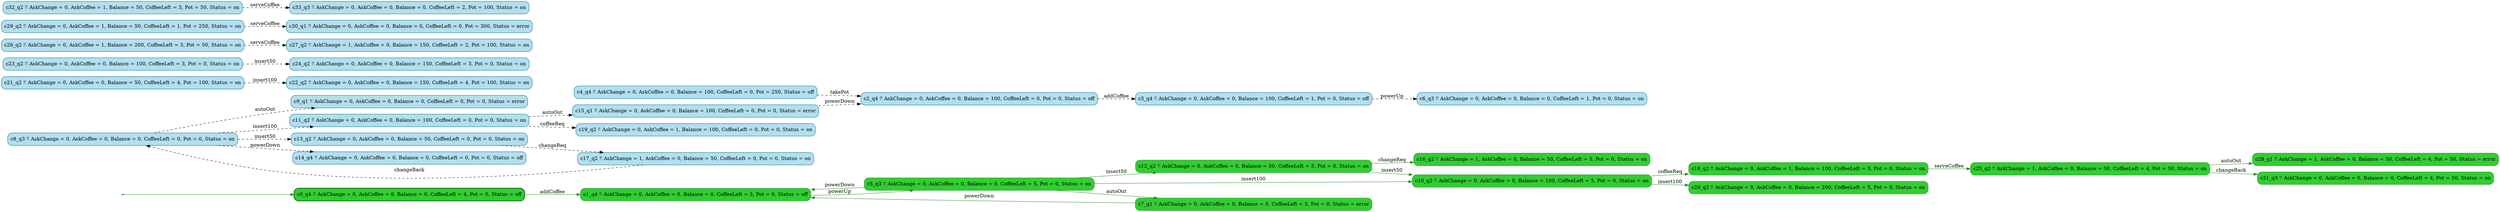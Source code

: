 digraph g {

	rankdir="LR"

	__invisible__[shape="point", color="forestgreen"]
	c0_q4[label="c0_q4 ≝ AskChange = 0, AskCoffee = 0, Balance = 0, CoffeeLeft = 4, Pot = 0, Status = off", shape="box", style="rounded, filled", color="forestgreen", fillcolor="limegreen", penwidth=3] // Initial
	c1_q4[label="c1_q4 ≝ AskChange = 0, AskCoffee = 0, Balance = 0, CoffeeLeft = 5, Pot = 0, Status = off", shape="box", style="rounded, filled", color="forestgreen", fillcolor="limegreen"]
	c5_q3[label="c5_q3 ≝ AskChange = 0, AskCoffee = 0, Balance = 0, CoffeeLeft = 5, Pot = 0, Status = on", shape="box", style="rounded, filled", color="forestgreen", fillcolor="limegreen"]
	c7_q1[label="c7_q1 ≝ AskChange = 0, AskCoffee = 0, Balance = 0, CoffeeLeft = 5, Pot = 0, Status = error", shape="box", style="rounded, filled", color="forestgreen", fillcolor="limegreen"]
	c10_q2[label="c10_q2 ≝ AskChange = 0, AskCoffee = 0, Balance = 100, CoffeeLeft = 5, Pot = 0, Status = on", shape="box", style="rounded, filled", color="forestgreen", fillcolor="limegreen"]
	c18_q2[label="c18_q2 ≝ AskChange = 0, AskCoffee = 1, Balance = 100, CoffeeLeft = 5, Pot = 0, Status = on", shape="box", style="rounded, filled", color="forestgreen", fillcolor="limegreen"]
	c25_q2[label="c25_q2 ≝ AskChange = 1, AskCoffee = 0, Balance = 50, CoffeeLeft = 4, Pot = 50, Status = on", shape="box", style="rounded, filled", color="forestgreen", fillcolor="limegreen"]
	c28_q1[label="c28_q1 ≝ AskChange = 1, AskCoffee = 0, Balance = 50, CoffeeLeft = 4, Pot = 50, Status = error", shape="box", style="rounded, filled", color="forestgreen", fillcolor="limegreen"]
	c31_q3[label="c31_q3 ≝ AskChange = 0, AskCoffee = 0, Balance = 0, CoffeeLeft = 4, Pot = 50, Status = on", shape="box", style="rounded, filled", color="forestgreen", fillcolor="limegreen"]
	c20_q2[label="c20_q2 ≝ AskChange = 0, AskCoffee = 0, Balance = 200, CoffeeLeft = 5, Pot = 0, Status = on", shape="box", style="rounded, filled", color="forestgreen", fillcolor="limegreen"]
	c12_q2[label="c12_q2 ≝ AskChange = 0, AskCoffee = 0, Balance = 50, CoffeeLeft = 5, Pot = 0, Status = on", shape="box", style="rounded, filled", color="forestgreen", fillcolor="limegreen"]
	c16_q2[label="c16_q2 ≝ AskChange = 1, AskCoffee = 0, Balance = 50, CoffeeLeft = 5, Pot = 0, Status = on", shape="box", style="rounded, filled", color="forestgreen", fillcolor="limegreen"]
	c2_q4[label="c2_q4 ≝ AskChange = 0, AskCoffee = 0, Balance = 100, CoffeeLeft = 0, Pot = 0, Status = off", shape="box", style="rounded, filled", color="deepskyblue4", fillcolor="lightblue2"]
	c3_q4[label="c3_q4 ≝ AskChange = 0, AskCoffee = 0, Balance = 100, CoffeeLeft = 1, Pot = 0, Status = off", shape="box", style="rounded, filled", color="deepskyblue4", fillcolor="lightblue2"]
	c4_q4[label="c4_q4 ≝ AskChange = 0, AskCoffee = 0, Balance = 100, CoffeeLeft = 0, Pot = 250, Status = off", shape="box", style="rounded, filled", color="deepskyblue4", fillcolor="lightblue2"]
	c6_q3[label="c6_q3 ≝ AskChange = 0, AskCoffee = 0, Balance = 0, CoffeeLeft = 1, Pot = 0, Status = on", shape="box", style="rounded, filled", color="deepskyblue4", fillcolor="lightblue2"]
	c8_q3[label="c8_q3 ≝ AskChange = 0, AskCoffee = 0, Balance = 0, CoffeeLeft = 0, Pot = 0, Status = on", shape="box", style="rounded, filled", color="deepskyblue4", fillcolor="lightblue2"]
	c9_q1[label="c9_q1 ≝ AskChange = 0, AskCoffee = 0, Balance = 0, CoffeeLeft = 0, Pot = 0, Status = error", shape="box", style="rounded, filled", color="deepskyblue4", fillcolor="lightblue2"]
	c11_q2[label="c11_q2 ≝ AskChange = 0, AskCoffee = 0, Balance = 100, CoffeeLeft = 0, Pot = 0, Status = on", shape="box", style="rounded, filled", color="deepskyblue4", fillcolor="lightblue2"]
	c13_q2[label="c13_q2 ≝ AskChange = 0, AskCoffee = 0, Balance = 50, CoffeeLeft = 0, Pot = 0, Status = on", shape="box", style="rounded, filled", color="deepskyblue4", fillcolor="lightblue2"]
	c14_q4[label="c14_q4 ≝ AskChange = 0, AskCoffee = 0, Balance = 0, CoffeeLeft = 0, Pot = 0, Status = off", shape="box", style="rounded, filled", color="deepskyblue4", fillcolor="lightblue2"]
	c15_q1[label="c15_q1 ≝ AskChange = 0, AskCoffee = 0, Balance = 100, CoffeeLeft = 0, Pot = 0, Status = error", shape="box", style="rounded, filled", color="deepskyblue4", fillcolor="lightblue2"]
	c17_q2[label="c17_q2 ≝ AskChange = 1, AskCoffee = 0, Balance = 50, CoffeeLeft = 0, Pot = 0, Status = on", shape="box", style="rounded, filled", color="deepskyblue4", fillcolor="lightblue2"]
	c19_q2[label="c19_q2 ≝ AskChange = 0, AskCoffee = 1, Balance = 100, CoffeeLeft = 0, Pot = 0, Status = on", shape="box", style="rounded, filled", color="deepskyblue4", fillcolor="lightblue2"]
	c21_q2[label="c21_q2 ≝ AskChange = 0, AskCoffee = 0, Balance = 50, CoffeeLeft = 4, Pot = 100, Status = on", shape="box", style="rounded, filled", color="deepskyblue4", fillcolor="lightblue2"]
	c22_q2[label="c22_q2 ≝ AskChange = 0, AskCoffee = 0, Balance = 150, CoffeeLeft = 4, Pot = 100, Status = on", shape="box", style="rounded, filled", color="deepskyblue4", fillcolor="lightblue2"]
	c23_q2[label="c23_q2 ≝ AskChange = 0, AskCoffee = 0, Balance = 100, CoffeeLeft = 3, Pot = 0, Status = on", shape="box", style="rounded, filled", color="deepskyblue4", fillcolor="lightblue2"]
	c24_q2[label="c24_q2 ≝ AskChange = 0, AskCoffee = 0, Balance = 150, CoffeeLeft = 3, Pot = 0, Status = on", shape="box", style="rounded, filled", color="deepskyblue4", fillcolor="lightblue2"]
	c26_q2[label="c26_q2 ≝ AskChange = 0, AskCoffee = 1, Balance = 200, CoffeeLeft = 3, Pot = 50, Status = on", shape="box", style="rounded, filled", color="deepskyblue4", fillcolor="lightblue2"]
	c27_q2[label="c27_q2 ≝ AskChange = 1, AskCoffee = 0, Balance = 150, CoffeeLeft = 2, Pot = 100, Status = on", shape="box", style="rounded, filled", color="deepskyblue4", fillcolor="lightblue2"]
	c29_q2[label="c29_q2 ≝ AskChange = 0, AskCoffee = 1, Balance = 50, CoffeeLeft = 1, Pot = 250, Status = on", shape="box", style="rounded, filled", color="deepskyblue4", fillcolor="lightblue2"]
	c30_q1[label="c30_q1 ≝ AskChange = 0, AskCoffee = 0, Balance = 0, CoffeeLeft = 0, Pot = 300, Status = error", shape="box", style="rounded, filled", color="deepskyblue4", fillcolor="lightblue2"]
	c32_q2[label="c32_q2 ≝ AskChange = 0, AskCoffee = 1, Balance = 50, CoffeeLeft = 3, Pot = 50, Status = on", shape="box", style="rounded, filled", color="deepskyblue4", fillcolor="lightblue2"]
	c33_q3[label="c33_q3 ≝ AskChange = 0, AskCoffee = 0, Balance = 0, CoffeeLeft = 2, Pot = 100, Status = on", shape="box", style="rounded, filled", color="deepskyblue4", fillcolor="lightblue2"]

	__invisible__ -> c0_q4[color="forestgreen"]
	c0_q4 -> c1_q4[label="addCoffee", color="forestgreen"]
	c1_q4 -> c5_q3[label="powerUp", color="forestgreen"]
	c5_q3 -> c7_q1[label="autoOut", color="forestgreen"]
	c7_q1 -> c1_q4[label="powerDown", color="forestgreen"]
	c5_q3 -> c10_q2[label="insert100", color="forestgreen"]
	c10_q2 -> c18_q2[label="coffeeReq", color="forestgreen"]
	c18_q2 -> c25_q2[label="serveCoffee", color="forestgreen"]
	c25_q2 -> c28_q1[label="autoOut", color="forestgreen"]
	c25_q2 -> c31_q3[label="changeBack", color="forestgreen"]
	c10_q2 -> c20_q2[label="insert100", color="forestgreen"]
	c5_q3 -> c12_q2[label="insert50", color="forestgreen"]
	c12_q2 -> c16_q2[label="changeReq", color="forestgreen"]
	c12_q2 -> c10_q2[label="insert50", color="forestgreen"]
	c5_q3 -> c1_q4[label="powerDown", color="forestgreen"]
	c2_q4 -> c3_q4[label="addCoffee", color="black", style="dashed"]
	c4_q4 -> c2_q4[label="takePot", color="black", style="dashed"]
	c3_q4 -> c6_q3[label="powerUp", color="black", style="dashed"]
	c8_q3 -> c9_q1[label="autoOut", color="black", style="dashed"]
	c8_q3 -> c11_q2[label="insert100", color="black", style="dashed"]
	c8_q3 -> c13_q2[label="insert50", color="black", style="dashed"]
	c8_q3 -> c14_q4[label="powerDown", color="black", style="dashed"]
	c15_q1 -> c2_q4[label="powerDown", color="black", style="dashed"]
	c13_q2 -> c17_q2[label="changeReq", color="black", style="dashed"]
	c11_q2 -> c19_q2[label="coffeeReq", color="black", style="dashed"]
	c21_q2 -> c22_q2[label="insert100", color="black", style="dashed"]
	c23_q2 -> c24_q2[label="insert50", color="black", style="dashed"]
	c26_q2 -> c27_q2[label="serveCoffee", color="black", style="dashed"]
	c11_q2 -> c15_q1[label="autoOut", color="black", style="dashed"]
	c29_q2 -> c30_q1[label="serveCoffee", color="black", style="dashed"]
	c17_q2 -> c8_q3[label="changeBack", color="black", style="dashed"]
	c32_q2 -> c33_q3[label="serveCoffee", color="black", style="dashed"]

}

